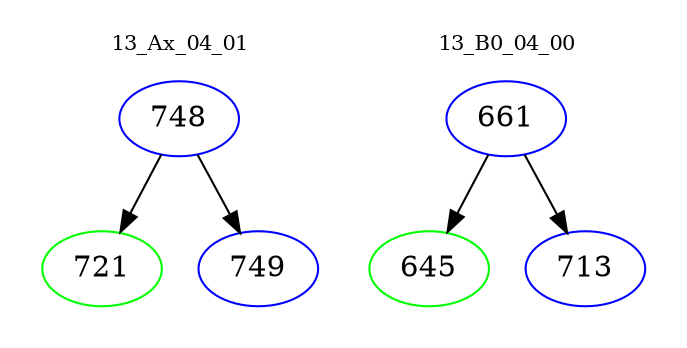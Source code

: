 digraph{
subgraph cluster_0 {
color = white
label = "13_Ax_04_01";
fontsize=10;
T0_748 [label="748", color="blue"]
T0_748 -> T0_721 [color="black"]
T0_721 [label="721", color="green"]
T0_748 -> T0_749 [color="black"]
T0_749 [label="749", color="blue"]
}
subgraph cluster_1 {
color = white
label = "13_B0_04_00";
fontsize=10;
T1_661 [label="661", color="blue"]
T1_661 -> T1_645 [color="black"]
T1_645 [label="645", color="green"]
T1_661 -> T1_713 [color="black"]
T1_713 [label="713", color="blue"]
}
}
